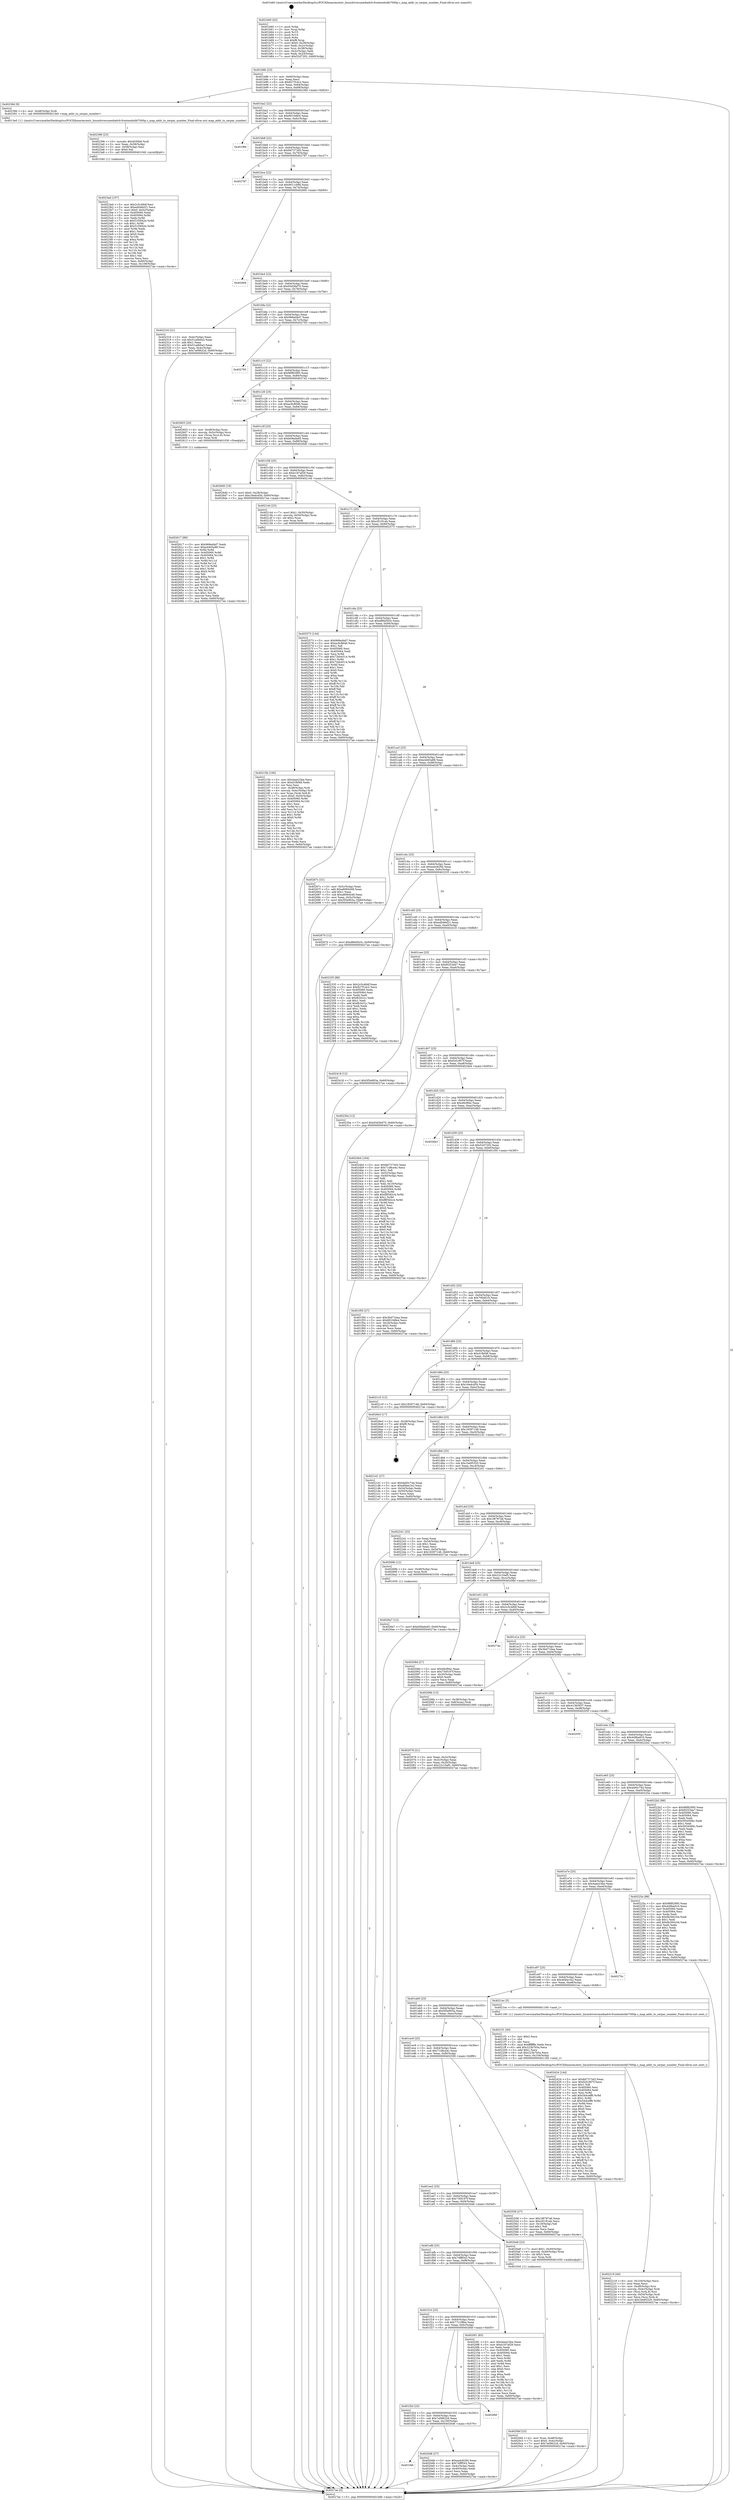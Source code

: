 digraph "0x401b60" {
  label = "0x401b60 (/mnt/c/Users/mathe/Desktop/tcc/POCII/binaries/extr_linuxdriversmediadvb-frontendsdib7000p.c_map_addr_to_serpar_number_Final-ollvm.out::main(0))"
  labelloc = "t"
  node[shape=record]

  Entry [label="",width=0.3,height=0.3,shape=circle,fillcolor=black,style=filled]
  "0x401b8b" [label="{
     0x401b8b [23]\l
     | [instrs]\l
     &nbsp;&nbsp;0x401b8b \<+3\>: mov -0x60(%rbp),%eax\l
     &nbsp;&nbsp;0x401b8e \<+2\>: mov %eax,%ecx\l
     &nbsp;&nbsp;0x401b90 \<+6\>: sub $0x827f1dc2,%ecx\l
     &nbsp;&nbsp;0x401b96 \<+3\>: mov %eax,-0x64(%rbp)\l
     &nbsp;&nbsp;0x401b99 \<+3\>: mov %ecx,-0x68(%rbp)\l
     &nbsp;&nbsp;0x401b9c \<+6\>: je 000000000040238d \<main+0x82d\>\l
  }"]
  "0x40238d" [label="{
     0x40238d [9]\l
     | [instrs]\l
     &nbsp;&nbsp;0x40238d \<+4\>: mov -0x48(%rbp),%rdi\l
     &nbsp;&nbsp;0x402391 \<+5\>: call 00000000004013e0 \<map_addr_to_serpar_number\>\l
     | [calls]\l
     &nbsp;&nbsp;0x4013e0 \{1\} (/mnt/c/Users/mathe/Desktop/tcc/POCII/binaries/extr_linuxdriversmediadvb-frontendsdib7000p.c_map_addr_to_serpar_number_Final-ollvm.out::map_addr_to_serpar_number)\l
  }"]
  "0x401ba2" [label="{
     0x401ba2 [22]\l
     | [instrs]\l
     &nbsp;&nbsp;0x401ba2 \<+5\>: jmp 0000000000401ba7 \<main+0x47\>\l
     &nbsp;&nbsp;0x401ba7 \<+3\>: mov -0x64(%rbp),%eax\l
     &nbsp;&nbsp;0x401baa \<+5\>: sub $0x8910dfe4,%eax\l
     &nbsp;&nbsp;0x401baf \<+3\>: mov %eax,-0x6c(%rbp)\l
     &nbsp;&nbsp;0x401bb2 \<+6\>: je 0000000000401f6b \<main+0x40b\>\l
  }"]
  Exit [label="",width=0.3,height=0.3,shape=circle,fillcolor=black,style=filled,peripheries=2]
  "0x401f6b" [label="{
     0x401f6b\l
  }", style=dashed]
  "0x401bb8" [label="{
     0x401bb8 [22]\l
     | [instrs]\l
     &nbsp;&nbsp;0x401bb8 \<+5\>: jmp 0000000000401bbd \<main+0x5d\>\l
     &nbsp;&nbsp;0x401bbd \<+3\>: mov -0x64(%rbp),%eax\l
     &nbsp;&nbsp;0x401bc0 \<+5\>: sub $0x8d7373d3,%eax\l
     &nbsp;&nbsp;0x401bc5 \<+3\>: mov %eax,-0x70(%rbp)\l
     &nbsp;&nbsp;0x401bc8 \<+6\>: je 0000000000402787 \<main+0xc27\>\l
  }"]
  "0x4026a7" [label="{
     0x4026a7 [12]\l
     | [instrs]\l
     &nbsp;&nbsp;0x4026a7 \<+7\>: movl $0xb09aded5,-0x60(%rbp)\l
     &nbsp;&nbsp;0x4026ae \<+5\>: jmp 00000000004027ae \<main+0xc4e\>\l
  }"]
  "0x402787" [label="{
     0x402787\l
  }", style=dashed]
  "0x401bce" [label="{
     0x401bce [22]\l
     | [instrs]\l
     &nbsp;&nbsp;0x401bce \<+5\>: jmp 0000000000401bd3 \<main+0x73\>\l
     &nbsp;&nbsp;0x401bd3 \<+3\>: mov -0x64(%rbp),%eax\l
     &nbsp;&nbsp;0x401bd6 \<+5\>: sub $0x901149fd,%eax\l
     &nbsp;&nbsp;0x401bdb \<+3\>: mov %eax,-0x74(%rbp)\l
     &nbsp;&nbsp;0x401bde \<+6\>: je 00000000004026f4 \<main+0xb94\>\l
  }"]
  "0x402617" [label="{
     0x402617 [89]\l
     | [instrs]\l
     &nbsp;&nbsp;0x402617 \<+5\>: mov $0x968ed4d7,%edx\l
     &nbsp;&nbsp;0x40261c \<+5\>: mov $0xe4465a88,%esi\l
     &nbsp;&nbsp;0x402621 \<+3\>: xor %r8d,%r8d\l
     &nbsp;&nbsp;0x402624 \<+8\>: mov 0x405060,%r9d\l
     &nbsp;&nbsp;0x40262c \<+8\>: mov 0x405064,%r10d\l
     &nbsp;&nbsp;0x402634 \<+4\>: sub $0x1,%r8d\l
     &nbsp;&nbsp;0x402638 \<+3\>: mov %r9d,%r11d\l
     &nbsp;&nbsp;0x40263b \<+3\>: add %r8d,%r11d\l
     &nbsp;&nbsp;0x40263e \<+4\>: imul %r11d,%r9d\l
     &nbsp;&nbsp;0x402642 \<+4\>: and $0x1,%r9d\l
     &nbsp;&nbsp;0x402646 \<+4\>: cmp $0x0,%r9d\l
     &nbsp;&nbsp;0x40264a \<+3\>: sete %bl\l
     &nbsp;&nbsp;0x40264d \<+4\>: cmp $0xa,%r10d\l
     &nbsp;&nbsp;0x402651 \<+4\>: setl %r14b\l
     &nbsp;&nbsp;0x402655 \<+3\>: mov %bl,%r15b\l
     &nbsp;&nbsp;0x402658 \<+3\>: and %r14b,%r15b\l
     &nbsp;&nbsp;0x40265b \<+3\>: xor %r14b,%bl\l
     &nbsp;&nbsp;0x40265e \<+3\>: or %bl,%r15b\l
     &nbsp;&nbsp;0x402661 \<+4\>: test $0x1,%r15b\l
     &nbsp;&nbsp;0x402665 \<+3\>: cmovne %esi,%edx\l
     &nbsp;&nbsp;0x402668 \<+3\>: mov %edx,-0x60(%rbp)\l
     &nbsp;&nbsp;0x40266b \<+5\>: jmp 00000000004027ae \<main+0xc4e\>\l
  }"]
  "0x4026f4" [label="{
     0x4026f4\l
  }", style=dashed]
  "0x401be4" [label="{
     0x401be4 [22]\l
     | [instrs]\l
     &nbsp;&nbsp;0x401be4 \<+5\>: jmp 0000000000401be9 \<main+0x89\>\l
     &nbsp;&nbsp;0x401be9 \<+3\>: mov -0x64(%rbp),%eax\l
     &nbsp;&nbsp;0x401bec \<+5\>: sub $0x93d36d70,%eax\l
     &nbsp;&nbsp;0x401bf1 \<+3\>: mov %eax,-0x78(%rbp)\l
     &nbsp;&nbsp;0x401bf4 \<+6\>: je 0000000000402316 \<main+0x7b6\>\l
  }"]
  "0x4023ad" [label="{
     0x4023ad [107]\l
     | [instrs]\l
     &nbsp;&nbsp;0x4023ad \<+5\>: mov $0x2c5c484f,%esi\l
     &nbsp;&nbsp;0x4023b2 \<+5\>: mov $0xed046d21,%ecx\l
     &nbsp;&nbsp;0x4023b7 \<+7\>: movl $0x0,-0x5c(%rbp)\l
     &nbsp;&nbsp;0x4023be \<+7\>: mov 0x405060,%edx\l
     &nbsp;&nbsp;0x4023c5 \<+8\>: mov 0x405064,%r8d\l
     &nbsp;&nbsp;0x4023cd \<+3\>: mov %edx,%r9d\l
     &nbsp;&nbsp;0x4023d0 \<+7\>: sub $0x51f3842e,%r9d\l
     &nbsp;&nbsp;0x4023d7 \<+4\>: sub $0x1,%r9d\l
     &nbsp;&nbsp;0x4023db \<+7\>: add $0x51f3842e,%r9d\l
     &nbsp;&nbsp;0x4023e2 \<+4\>: imul %r9d,%edx\l
     &nbsp;&nbsp;0x4023e6 \<+3\>: and $0x1,%edx\l
     &nbsp;&nbsp;0x4023e9 \<+3\>: cmp $0x0,%edx\l
     &nbsp;&nbsp;0x4023ec \<+4\>: sete %r10b\l
     &nbsp;&nbsp;0x4023f0 \<+4\>: cmp $0xa,%r8d\l
     &nbsp;&nbsp;0x4023f4 \<+4\>: setl %r11b\l
     &nbsp;&nbsp;0x4023f8 \<+3\>: mov %r10b,%bl\l
     &nbsp;&nbsp;0x4023fb \<+3\>: and %r11b,%bl\l
     &nbsp;&nbsp;0x4023fe \<+3\>: xor %r11b,%r10b\l
     &nbsp;&nbsp;0x402401 \<+3\>: or %r10b,%bl\l
     &nbsp;&nbsp;0x402404 \<+3\>: test $0x1,%bl\l
     &nbsp;&nbsp;0x402407 \<+3\>: cmovne %ecx,%esi\l
     &nbsp;&nbsp;0x40240a \<+3\>: mov %esi,-0x60(%rbp)\l
     &nbsp;&nbsp;0x40240d \<+6\>: mov %eax,-0x108(%rbp)\l
     &nbsp;&nbsp;0x402413 \<+5\>: jmp 00000000004027ae \<main+0xc4e\>\l
  }"]
  "0x402316" [label="{
     0x402316 [31]\l
     | [instrs]\l
     &nbsp;&nbsp;0x402316 \<+3\>: mov -0x4c(%rbp),%eax\l
     &nbsp;&nbsp;0x402319 \<+5\>: sub $0x51adb0a3,%eax\l
     &nbsp;&nbsp;0x40231e \<+3\>: add $0x1,%eax\l
     &nbsp;&nbsp;0x402321 \<+5\>: add $0x51adb0a3,%eax\l
     &nbsp;&nbsp;0x402326 \<+3\>: mov %eax,-0x4c(%rbp)\l
     &nbsp;&nbsp;0x402329 \<+7\>: movl $0x7a09622d,-0x60(%rbp)\l
     &nbsp;&nbsp;0x402330 \<+5\>: jmp 00000000004027ae \<main+0xc4e\>\l
  }"]
  "0x401bfa" [label="{
     0x401bfa [22]\l
     | [instrs]\l
     &nbsp;&nbsp;0x401bfa \<+5\>: jmp 0000000000401bff \<main+0x9f\>\l
     &nbsp;&nbsp;0x401bff \<+3\>: mov -0x64(%rbp),%eax\l
     &nbsp;&nbsp;0x401c02 \<+5\>: sub $0x968ed4d7,%eax\l
     &nbsp;&nbsp;0x401c07 \<+3\>: mov %eax,-0x7c(%rbp)\l
     &nbsp;&nbsp;0x401c0a \<+6\>: je 0000000000402793 \<main+0xc33\>\l
  }"]
  "0x402396" [label="{
     0x402396 [23]\l
     | [instrs]\l
     &nbsp;&nbsp;0x402396 \<+10\>: movabs $0x4030b6,%rdi\l
     &nbsp;&nbsp;0x4023a0 \<+3\>: mov %eax,-0x58(%rbp)\l
     &nbsp;&nbsp;0x4023a3 \<+3\>: mov -0x58(%rbp),%esi\l
     &nbsp;&nbsp;0x4023a6 \<+2\>: mov $0x0,%al\l
     &nbsp;&nbsp;0x4023a8 \<+5\>: call 0000000000401040 \<printf@plt\>\l
     | [calls]\l
     &nbsp;&nbsp;0x401040 \{1\} (unknown)\l
  }"]
  "0x402793" [label="{
     0x402793\l
  }", style=dashed]
  "0x401c10" [label="{
     0x401c10 [22]\l
     | [instrs]\l
     &nbsp;&nbsp;0x401c10 \<+5\>: jmp 0000000000401c15 \<main+0xb5\>\l
     &nbsp;&nbsp;0x401c15 \<+3\>: mov -0x64(%rbp),%eax\l
     &nbsp;&nbsp;0x401c18 \<+5\>: sub $0x98f82995,%eax\l
     &nbsp;&nbsp;0x401c1d \<+3\>: mov %eax,-0x80(%rbp)\l
     &nbsp;&nbsp;0x401c20 \<+6\>: je 0000000000402742 \<main+0xbe2\>\l
  }"]
  "0x402219" [label="{
     0x402219 [40]\l
     | [instrs]\l
     &nbsp;&nbsp;0x402219 \<+6\>: mov -0x104(%rbp),%ecx\l
     &nbsp;&nbsp;0x40221f \<+3\>: imul %eax,%ecx\l
     &nbsp;&nbsp;0x402222 \<+4\>: mov -0x48(%rbp),%rsi\l
     &nbsp;&nbsp;0x402226 \<+4\>: movslq -0x4c(%rbp),%rdi\l
     &nbsp;&nbsp;0x40222a \<+4\>: mov (%rsi,%rdi,8),%rsi\l
     &nbsp;&nbsp;0x40222e \<+4\>: movslq -0x54(%rbp),%rdi\l
     &nbsp;&nbsp;0x402232 \<+3\>: mov %ecx,(%rsi,%rdi,4)\l
     &nbsp;&nbsp;0x402235 \<+7\>: movl $0x1be95320,-0x60(%rbp)\l
     &nbsp;&nbsp;0x40223c \<+5\>: jmp 00000000004027ae \<main+0xc4e\>\l
  }"]
  "0x402742" [label="{
     0x402742\l
  }", style=dashed]
  "0x401c26" [label="{
     0x401c26 [25]\l
     | [instrs]\l
     &nbsp;&nbsp;0x401c26 \<+5\>: jmp 0000000000401c2b \<main+0xcb\>\l
     &nbsp;&nbsp;0x401c2b \<+3\>: mov -0x64(%rbp),%eax\l
     &nbsp;&nbsp;0x401c2e \<+5\>: sub $0xac9c8646,%eax\l
     &nbsp;&nbsp;0x401c33 \<+6\>: mov %eax,-0x84(%rbp)\l
     &nbsp;&nbsp;0x401c39 \<+6\>: je 0000000000402603 \<main+0xaa3\>\l
  }"]
  "0x4021f1" [label="{
     0x4021f1 [40]\l
     | [instrs]\l
     &nbsp;&nbsp;0x4021f1 \<+5\>: mov $0x2,%ecx\l
     &nbsp;&nbsp;0x4021f6 \<+1\>: cltd\l
     &nbsp;&nbsp;0x4021f7 \<+2\>: idiv %ecx\l
     &nbsp;&nbsp;0x4021f9 \<+6\>: imul $0xfffffffe,%edx,%ecx\l
     &nbsp;&nbsp;0x4021ff \<+6\>: add $0x223b7b5a,%ecx\l
     &nbsp;&nbsp;0x402205 \<+3\>: add $0x1,%ecx\l
     &nbsp;&nbsp;0x402208 \<+6\>: sub $0x223b7b5a,%ecx\l
     &nbsp;&nbsp;0x40220e \<+6\>: mov %ecx,-0x104(%rbp)\l
     &nbsp;&nbsp;0x402214 \<+5\>: call 0000000000401160 \<next_i\>\l
     | [calls]\l
     &nbsp;&nbsp;0x401160 \{1\} (/mnt/c/Users/mathe/Desktop/tcc/POCII/binaries/extr_linuxdriversmediadvb-frontendsdib7000p.c_map_addr_to_serpar_number_Final-ollvm.out::next_i)\l
  }"]
  "0x402603" [label="{
     0x402603 [20]\l
     | [instrs]\l
     &nbsp;&nbsp;0x402603 \<+4\>: mov -0x48(%rbp),%rax\l
     &nbsp;&nbsp;0x402607 \<+4\>: movslq -0x5c(%rbp),%rcx\l
     &nbsp;&nbsp;0x40260b \<+4\>: mov (%rax,%rcx,8),%rax\l
     &nbsp;&nbsp;0x40260f \<+3\>: mov %rax,%rdi\l
     &nbsp;&nbsp;0x402612 \<+5\>: call 0000000000401030 \<free@plt\>\l
     | [calls]\l
     &nbsp;&nbsp;0x401030 \{1\} (unknown)\l
  }"]
  "0x401c3f" [label="{
     0x401c3f [25]\l
     | [instrs]\l
     &nbsp;&nbsp;0x401c3f \<+5\>: jmp 0000000000401c44 \<main+0xe4\>\l
     &nbsp;&nbsp;0x401c44 \<+3\>: mov -0x64(%rbp),%eax\l
     &nbsp;&nbsp;0x401c47 \<+5\>: sub $0xb09aded5,%eax\l
     &nbsp;&nbsp;0x401c4c \<+6\>: mov %eax,-0x88(%rbp)\l
     &nbsp;&nbsp;0x401c52 \<+6\>: je 00000000004026d0 \<main+0xb70\>\l
  }"]
  "0x40215b" [label="{
     0x40215b [106]\l
     | [instrs]\l
     &nbsp;&nbsp;0x40215b \<+5\>: mov $0x4aee23be,%ecx\l
     &nbsp;&nbsp;0x402160 \<+5\>: mov $0xd1fbf48,%edx\l
     &nbsp;&nbsp;0x402165 \<+2\>: xor %esi,%esi\l
     &nbsp;&nbsp;0x402167 \<+4\>: mov -0x48(%rbp),%rdi\l
     &nbsp;&nbsp;0x40216b \<+4\>: movslq -0x4c(%rbp),%r8\l
     &nbsp;&nbsp;0x40216f \<+4\>: mov %rax,(%rdi,%r8,8)\l
     &nbsp;&nbsp;0x402173 \<+7\>: movl $0x0,-0x54(%rbp)\l
     &nbsp;&nbsp;0x40217a \<+8\>: mov 0x405060,%r9d\l
     &nbsp;&nbsp;0x402182 \<+8\>: mov 0x405064,%r10d\l
     &nbsp;&nbsp;0x40218a \<+3\>: sub $0x1,%esi\l
     &nbsp;&nbsp;0x40218d \<+3\>: mov %r9d,%r11d\l
     &nbsp;&nbsp;0x402190 \<+3\>: add %esi,%r11d\l
     &nbsp;&nbsp;0x402193 \<+4\>: imul %r11d,%r9d\l
     &nbsp;&nbsp;0x402197 \<+4\>: and $0x1,%r9d\l
     &nbsp;&nbsp;0x40219b \<+4\>: cmp $0x0,%r9d\l
     &nbsp;&nbsp;0x40219f \<+3\>: sete %bl\l
     &nbsp;&nbsp;0x4021a2 \<+4\>: cmp $0xa,%r10d\l
     &nbsp;&nbsp;0x4021a6 \<+4\>: setl %r14b\l
     &nbsp;&nbsp;0x4021aa \<+3\>: mov %bl,%r15b\l
     &nbsp;&nbsp;0x4021ad \<+3\>: and %r14b,%r15b\l
     &nbsp;&nbsp;0x4021b0 \<+3\>: xor %r14b,%bl\l
     &nbsp;&nbsp;0x4021b3 \<+3\>: or %bl,%r15b\l
     &nbsp;&nbsp;0x4021b6 \<+4\>: test $0x1,%r15b\l
     &nbsp;&nbsp;0x4021ba \<+3\>: cmovne %edx,%ecx\l
     &nbsp;&nbsp;0x4021bd \<+3\>: mov %ecx,-0x60(%rbp)\l
     &nbsp;&nbsp;0x4021c0 \<+5\>: jmp 00000000004027ae \<main+0xc4e\>\l
  }"]
  "0x4026d0" [label="{
     0x4026d0 [19]\l
     | [instrs]\l
     &nbsp;&nbsp;0x4026d0 \<+7\>: movl $0x0,-0x28(%rbp)\l
     &nbsp;&nbsp;0x4026d7 \<+7\>: movl $0x16edc45b,-0x60(%rbp)\l
     &nbsp;&nbsp;0x4026de \<+5\>: jmp 00000000004027ae \<main+0xc4e\>\l
  }"]
  "0x401c58" [label="{
     0x401c58 [25]\l
     | [instrs]\l
     &nbsp;&nbsp;0x401c58 \<+5\>: jmp 0000000000401c5d \<main+0xfd\>\l
     &nbsp;&nbsp;0x401c5d \<+3\>: mov -0x64(%rbp),%eax\l
     &nbsp;&nbsp;0x401c60 \<+5\>: sub $0xb187af29,%eax\l
     &nbsp;&nbsp;0x401c65 \<+6\>: mov %eax,-0x8c(%rbp)\l
     &nbsp;&nbsp;0x401c6b \<+6\>: je 0000000000402144 \<main+0x5e4\>\l
  }"]
  "0x401f46" [label="{
     0x401f46\l
  }", style=dashed]
  "0x402144" [label="{
     0x402144 [23]\l
     | [instrs]\l
     &nbsp;&nbsp;0x402144 \<+7\>: movl $0x1,-0x50(%rbp)\l
     &nbsp;&nbsp;0x40214b \<+4\>: movslq -0x50(%rbp),%rax\l
     &nbsp;&nbsp;0x40214f \<+4\>: shl $0x2,%rax\l
     &nbsp;&nbsp;0x402153 \<+3\>: mov %rax,%rdi\l
     &nbsp;&nbsp;0x402156 \<+5\>: call 0000000000401050 \<malloc@plt\>\l
     | [calls]\l
     &nbsp;&nbsp;0x401050 \{1\} (unknown)\l
  }"]
  "0x401c71" [label="{
     0x401c71 [25]\l
     | [instrs]\l
     &nbsp;&nbsp;0x401c71 \<+5\>: jmp 0000000000401c76 \<main+0x116\>\l
     &nbsp;&nbsp;0x401c76 \<+3\>: mov -0x64(%rbp),%eax\l
     &nbsp;&nbsp;0x401c79 \<+5\>: sub $0xcf2181ab,%eax\l
     &nbsp;&nbsp;0x401c7e \<+6\>: mov %eax,-0x90(%rbp)\l
     &nbsp;&nbsp;0x401c84 \<+6\>: je 0000000000402573 \<main+0xa13\>\l
  }"]
  "0x4020d6" [label="{
     0x4020d6 [27]\l
     | [instrs]\l
     &nbsp;&nbsp;0x4020d6 \<+5\>: mov $0xea4c6294,%eax\l
     &nbsp;&nbsp;0x4020db \<+5\>: mov $0x74fff543,%ecx\l
     &nbsp;&nbsp;0x4020e0 \<+3\>: mov -0x4c(%rbp),%edx\l
     &nbsp;&nbsp;0x4020e3 \<+3\>: cmp -0x40(%rbp),%edx\l
     &nbsp;&nbsp;0x4020e6 \<+3\>: cmovl %ecx,%eax\l
     &nbsp;&nbsp;0x4020e9 \<+3\>: mov %eax,-0x60(%rbp)\l
     &nbsp;&nbsp;0x4020ec \<+5\>: jmp 00000000004027ae \<main+0xc4e\>\l
  }"]
  "0x402573" [label="{
     0x402573 [144]\l
     | [instrs]\l
     &nbsp;&nbsp;0x402573 \<+5\>: mov $0x968ed4d7,%eax\l
     &nbsp;&nbsp;0x402578 \<+5\>: mov $0xac9c8646,%ecx\l
     &nbsp;&nbsp;0x40257d \<+2\>: mov $0x1,%dl\l
     &nbsp;&nbsp;0x40257f \<+7\>: mov 0x405060,%esi\l
     &nbsp;&nbsp;0x402586 \<+7\>: mov 0x405064,%edi\l
     &nbsp;&nbsp;0x40258d \<+3\>: mov %esi,%r8d\l
     &nbsp;&nbsp;0x402590 \<+7\>: add $0x72bb4514,%r8d\l
     &nbsp;&nbsp;0x402597 \<+4\>: sub $0x1,%r8d\l
     &nbsp;&nbsp;0x40259b \<+7\>: sub $0x72bb4514,%r8d\l
     &nbsp;&nbsp;0x4025a2 \<+4\>: imul %r8d,%esi\l
     &nbsp;&nbsp;0x4025a6 \<+3\>: and $0x1,%esi\l
     &nbsp;&nbsp;0x4025a9 \<+3\>: cmp $0x0,%esi\l
     &nbsp;&nbsp;0x4025ac \<+4\>: sete %r9b\l
     &nbsp;&nbsp;0x4025b0 \<+3\>: cmp $0xa,%edi\l
     &nbsp;&nbsp;0x4025b3 \<+4\>: setl %r10b\l
     &nbsp;&nbsp;0x4025b7 \<+3\>: mov %r9b,%r11b\l
     &nbsp;&nbsp;0x4025ba \<+4\>: xor $0xff,%r11b\l
     &nbsp;&nbsp;0x4025be \<+3\>: mov %r10b,%bl\l
     &nbsp;&nbsp;0x4025c1 \<+3\>: xor $0xff,%bl\l
     &nbsp;&nbsp;0x4025c4 \<+3\>: xor $0x1,%dl\l
     &nbsp;&nbsp;0x4025c7 \<+3\>: mov %r11b,%r14b\l
     &nbsp;&nbsp;0x4025ca \<+4\>: and $0xff,%r14b\l
     &nbsp;&nbsp;0x4025ce \<+3\>: and %dl,%r9b\l
     &nbsp;&nbsp;0x4025d1 \<+3\>: mov %bl,%r15b\l
     &nbsp;&nbsp;0x4025d4 \<+4\>: and $0xff,%r15b\l
     &nbsp;&nbsp;0x4025d8 \<+3\>: and %dl,%r10b\l
     &nbsp;&nbsp;0x4025db \<+3\>: or %r9b,%r14b\l
     &nbsp;&nbsp;0x4025de \<+3\>: or %r10b,%r15b\l
     &nbsp;&nbsp;0x4025e1 \<+3\>: xor %r15b,%r14b\l
     &nbsp;&nbsp;0x4025e4 \<+3\>: or %bl,%r11b\l
     &nbsp;&nbsp;0x4025e7 \<+4\>: xor $0xff,%r11b\l
     &nbsp;&nbsp;0x4025eb \<+3\>: or $0x1,%dl\l
     &nbsp;&nbsp;0x4025ee \<+3\>: and %dl,%r11b\l
     &nbsp;&nbsp;0x4025f1 \<+3\>: or %r11b,%r14b\l
     &nbsp;&nbsp;0x4025f4 \<+4\>: test $0x1,%r14b\l
     &nbsp;&nbsp;0x4025f8 \<+3\>: cmovne %ecx,%eax\l
     &nbsp;&nbsp;0x4025fb \<+3\>: mov %eax,-0x60(%rbp)\l
     &nbsp;&nbsp;0x4025fe \<+5\>: jmp 00000000004027ae \<main+0xc4e\>\l
  }"]
  "0x401c8a" [label="{
     0x401c8a [25]\l
     | [instrs]\l
     &nbsp;&nbsp;0x401c8a \<+5\>: jmp 0000000000401c8f \<main+0x12f\>\l
     &nbsp;&nbsp;0x401c8f \<+3\>: mov -0x64(%rbp),%eax\l
     &nbsp;&nbsp;0x401c92 \<+5\>: sub $0xd86d5b3c,%eax\l
     &nbsp;&nbsp;0x401c97 \<+6\>: mov %eax,-0x94(%rbp)\l
     &nbsp;&nbsp;0x401c9d \<+6\>: je 000000000040267c \<main+0xb1c\>\l
  }"]
  "0x401f2d" [label="{
     0x401f2d [25]\l
     | [instrs]\l
     &nbsp;&nbsp;0x401f2d \<+5\>: jmp 0000000000401f32 \<main+0x3d2\>\l
     &nbsp;&nbsp;0x401f32 \<+3\>: mov -0x64(%rbp),%eax\l
     &nbsp;&nbsp;0x401f35 \<+5\>: sub $0x7a09622d,%eax\l
     &nbsp;&nbsp;0x401f3a \<+6\>: mov %eax,-0x100(%rbp)\l
     &nbsp;&nbsp;0x401f40 \<+6\>: je 00000000004020d6 \<main+0x576\>\l
  }"]
  "0x40267c" [label="{
     0x40267c [31]\l
     | [instrs]\l
     &nbsp;&nbsp;0x40267c \<+3\>: mov -0x5c(%rbp),%eax\l
     &nbsp;&nbsp;0x40267f \<+5\>: add $0xa8084448,%eax\l
     &nbsp;&nbsp;0x402684 \<+3\>: add $0x1,%eax\l
     &nbsp;&nbsp;0x402687 \<+5\>: sub $0xa8084448,%eax\l
     &nbsp;&nbsp;0x40268c \<+3\>: mov %eax,-0x5c(%rbp)\l
     &nbsp;&nbsp;0x40268f \<+7\>: movl $0x5f3e903a,-0x60(%rbp)\l
     &nbsp;&nbsp;0x402696 \<+5\>: jmp 00000000004027ae \<main+0xc4e\>\l
  }"]
  "0x401ca3" [label="{
     0x401ca3 [25]\l
     | [instrs]\l
     &nbsp;&nbsp;0x401ca3 \<+5\>: jmp 0000000000401ca8 \<main+0x148\>\l
     &nbsp;&nbsp;0x401ca8 \<+3\>: mov -0x64(%rbp),%eax\l
     &nbsp;&nbsp;0x401cab \<+5\>: sub $0xe4465a88,%eax\l
     &nbsp;&nbsp;0x401cb0 \<+6\>: mov %eax,-0x98(%rbp)\l
     &nbsp;&nbsp;0x401cb6 \<+6\>: je 0000000000402670 \<main+0xb10\>\l
  }"]
  "0x4026bf" [label="{
     0x4026bf\l
  }", style=dashed]
  "0x402670" [label="{
     0x402670 [12]\l
     | [instrs]\l
     &nbsp;&nbsp;0x402670 \<+7\>: movl $0xd86d5b3c,-0x60(%rbp)\l
     &nbsp;&nbsp;0x402677 \<+5\>: jmp 00000000004027ae \<main+0xc4e\>\l
  }"]
  "0x401cbc" [label="{
     0x401cbc [25]\l
     | [instrs]\l
     &nbsp;&nbsp;0x401cbc \<+5\>: jmp 0000000000401cc1 \<main+0x161\>\l
     &nbsp;&nbsp;0x401cc1 \<+3\>: mov -0x64(%rbp),%eax\l
     &nbsp;&nbsp;0x401cc4 \<+5\>: sub $0xea4c6294,%eax\l
     &nbsp;&nbsp;0x401cc9 \<+6\>: mov %eax,-0x9c(%rbp)\l
     &nbsp;&nbsp;0x401ccf \<+6\>: je 0000000000402335 \<main+0x7d5\>\l
  }"]
  "0x401f14" [label="{
     0x401f14 [25]\l
     | [instrs]\l
     &nbsp;&nbsp;0x401f14 \<+5\>: jmp 0000000000401f19 \<main+0x3b9\>\l
     &nbsp;&nbsp;0x401f19 \<+3\>: mov -0x64(%rbp),%eax\l
     &nbsp;&nbsp;0x401f1c \<+5\>: sub $0x77c1f8ba,%eax\l
     &nbsp;&nbsp;0x401f21 \<+6\>: mov %eax,-0xfc(%rbp)\l
     &nbsp;&nbsp;0x401f27 \<+6\>: je 00000000004026bf \<main+0xb5f\>\l
  }"]
  "0x402335" [label="{
     0x402335 [88]\l
     | [instrs]\l
     &nbsp;&nbsp;0x402335 \<+5\>: mov $0x2c5c484f,%eax\l
     &nbsp;&nbsp;0x40233a \<+5\>: mov $0x827f1dc2,%ecx\l
     &nbsp;&nbsp;0x40233f \<+7\>: mov 0x405060,%edx\l
     &nbsp;&nbsp;0x402346 \<+7\>: mov 0x405064,%esi\l
     &nbsp;&nbsp;0x40234d \<+2\>: mov %edx,%edi\l
     &nbsp;&nbsp;0x40234f \<+6\>: sub $0xfb3431c,%edi\l
     &nbsp;&nbsp;0x402355 \<+3\>: sub $0x1,%edi\l
     &nbsp;&nbsp;0x402358 \<+6\>: add $0xfb3431c,%edi\l
     &nbsp;&nbsp;0x40235e \<+3\>: imul %edi,%edx\l
     &nbsp;&nbsp;0x402361 \<+3\>: and $0x1,%edx\l
     &nbsp;&nbsp;0x402364 \<+3\>: cmp $0x0,%edx\l
     &nbsp;&nbsp;0x402367 \<+4\>: sete %r8b\l
     &nbsp;&nbsp;0x40236b \<+3\>: cmp $0xa,%esi\l
     &nbsp;&nbsp;0x40236e \<+4\>: setl %r9b\l
     &nbsp;&nbsp;0x402372 \<+3\>: mov %r8b,%r10b\l
     &nbsp;&nbsp;0x402375 \<+3\>: and %r9b,%r10b\l
     &nbsp;&nbsp;0x402378 \<+3\>: xor %r9b,%r8b\l
     &nbsp;&nbsp;0x40237b \<+3\>: or %r8b,%r10b\l
     &nbsp;&nbsp;0x40237e \<+4\>: test $0x1,%r10b\l
     &nbsp;&nbsp;0x402382 \<+3\>: cmovne %ecx,%eax\l
     &nbsp;&nbsp;0x402385 \<+3\>: mov %eax,-0x60(%rbp)\l
     &nbsp;&nbsp;0x402388 \<+5\>: jmp 00000000004027ae \<main+0xc4e\>\l
  }"]
  "0x401cd5" [label="{
     0x401cd5 [25]\l
     | [instrs]\l
     &nbsp;&nbsp;0x401cd5 \<+5\>: jmp 0000000000401cda \<main+0x17a\>\l
     &nbsp;&nbsp;0x401cda \<+3\>: mov -0x64(%rbp),%eax\l
     &nbsp;&nbsp;0x401cdd \<+5\>: sub $0xed046d21,%eax\l
     &nbsp;&nbsp;0x401ce2 \<+6\>: mov %eax,-0xa0(%rbp)\l
     &nbsp;&nbsp;0x401ce8 \<+6\>: je 0000000000402418 \<main+0x8b8\>\l
  }"]
  "0x4020f1" [label="{
     0x4020f1 [83]\l
     | [instrs]\l
     &nbsp;&nbsp;0x4020f1 \<+5\>: mov $0x4aee23be,%eax\l
     &nbsp;&nbsp;0x4020f6 \<+5\>: mov $0xb187af29,%ecx\l
     &nbsp;&nbsp;0x4020fb \<+2\>: xor %edx,%edx\l
     &nbsp;&nbsp;0x4020fd \<+7\>: mov 0x405060,%esi\l
     &nbsp;&nbsp;0x402104 \<+7\>: mov 0x405064,%edi\l
     &nbsp;&nbsp;0x40210b \<+3\>: sub $0x1,%edx\l
     &nbsp;&nbsp;0x40210e \<+3\>: mov %esi,%r8d\l
     &nbsp;&nbsp;0x402111 \<+3\>: add %edx,%r8d\l
     &nbsp;&nbsp;0x402114 \<+4\>: imul %r8d,%esi\l
     &nbsp;&nbsp;0x402118 \<+3\>: and $0x1,%esi\l
     &nbsp;&nbsp;0x40211b \<+3\>: cmp $0x0,%esi\l
     &nbsp;&nbsp;0x40211e \<+4\>: sete %r9b\l
     &nbsp;&nbsp;0x402122 \<+3\>: cmp $0xa,%edi\l
     &nbsp;&nbsp;0x402125 \<+4\>: setl %r10b\l
     &nbsp;&nbsp;0x402129 \<+3\>: mov %r9b,%r11b\l
     &nbsp;&nbsp;0x40212c \<+3\>: and %r10b,%r11b\l
     &nbsp;&nbsp;0x40212f \<+3\>: xor %r10b,%r9b\l
     &nbsp;&nbsp;0x402132 \<+3\>: or %r9b,%r11b\l
     &nbsp;&nbsp;0x402135 \<+4\>: test $0x1,%r11b\l
     &nbsp;&nbsp;0x402139 \<+3\>: cmovne %ecx,%eax\l
     &nbsp;&nbsp;0x40213c \<+3\>: mov %eax,-0x60(%rbp)\l
     &nbsp;&nbsp;0x40213f \<+5\>: jmp 00000000004027ae \<main+0xc4e\>\l
  }"]
  "0x402418" [label="{
     0x402418 [12]\l
     | [instrs]\l
     &nbsp;&nbsp;0x402418 \<+7\>: movl $0x5f3e903a,-0x60(%rbp)\l
     &nbsp;&nbsp;0x40241f \<+5\>: jmp 00000000004027ae \<main+0xc4e\>\l
  }"]
  "0x401cee" [label="{
     0x401cee [25]\l
     | [instrs]\l
     &nbsp;&nbsp;0x401cee \<+5\>: jmp 0000000000401cf3 \<main+0x193\>\l
     &nbsp;&nbsp;0x401cf3 \<+3\>: mov -0x64(%rbp),%eax\l
     &nbsp;&nbsp;0x401cf6 \<+5\>: sub $0xf0253da7,%eax\l
     &nbsp;&nbsp;0x401cfb \<+6\>: mov %eax,-0xa4(%rbp)\l
     &nbsp;&nbsp;0x401d01 \<+6\>: je 000000000040230a \<main+0x7aa\>\l
  }"]
  "0x4020bf" [label="{
     0x4020bf [23]\l
     | [instrs]\l
     &nbsp;&nbsp;0x4020bf \<+4\>: mov %rax,-0x48(%rbp)\l
     &nbsp;&nbsp;0x4020c3 \<+7\>: movl $0x0,-0x4c(%rbp)\l
     &nbsp;&nbsp;0x4020ca \<+7\>: movl $0x7a09622d,-0x60(%rbp)\l
     &nbsp;&nbsp;0x4020d1 \<+5\>: jmp 00000000004027ae \<main+0xc4e\>\l
  }"]
  "0x40230a" [label="{
     0x40230a [12]\l
     | [instrs]\l
     &nbsp;&nbsp;0x40230a \<+7\>: movl $0x93d36d70,-0x60(%rbp)\l
     &nbsp;&nbsp;0x402311 \<+5\>: jmp 00000000004027ae \<main+0xc4e\>\l
  }"]
  "0x401d07" [label="{
     0x401d07 [25]\l
     | [instrs]\l
     &nbsp;&nbsp;0x401d07 \<+5\>: jmp 0000000000401d0c \<main+0x1ac\>\l
     &nbsp;&nbsp;0x401d0c \<+3\>: mov -0x64(%rbp),%eax\l
     &nbsp;&nbsp;0x401d0f \<+5\>: sub $0xf2d1807f,%eax\l
     &nbsp;&nbsp;0x401d14 \<+6\>: mov %eax,-0xa8(%rbp)\l
     &nbsp;&nbsp;0x401d1a \<+6\>: je 00000000004024b4 \<main+0x954\>\l
  }"]
  "0x401efb" [label="{
     0x401efb [25]\l
     | [instrs]\l
     &nbsp;&nbsp;0x401efb \<+5\>: jmp 0000000000401f00 \<main+0x3a0\>\l
     &nbsp;&nbsp;0x401f00 \<+3\>: mov -0x64(%rbp),%eax\l
     &nbsp;&nbsp;0x401f03 \<+5\>: sub $0x74fff543,%eax\l
     &nbsp;&nbsp;0x401f08 \<+6\>: mov %eax,-0xf8(%rbp)\l
     &nbsp;&nbsp;0x401f0e \<+6\>: je 00000000004020f1 \<main+0x591\>\l
  }"]
  "0x4024b4" [label="{
     0x4024b4 [164]\l
     | [instrs]\l
     &nbsp;&nbsp;0x4024b4 \<+5\>: mov $0x8d7373d3,%eax\l
     &nbsp;&nbsp;0x4024b9 \<+5\>: mov $0x71d8ce4c,%ecx\l
     &nbsp;&nbsp;0x4024be \<+2\>: mov $0x1,%dl\l
     &nbsp;&nbsp;0x4024c0 \<+3\>: mov -0x5c(%rbp),%esi\l
     &nbsp;&nbsp;0x4024c3 \<+3\>: cmp -0x40(%rbp),%esi\l
     &nbsp;&nbsp;0x4024c6 \<+4\>: setl %dil\l
     &nbsp;&nbsp;0x4024ca \<+4\>: and $0x1,%dil\l
     &nbsp;&nbsp;0x4024ce \<+4\>: mov %dil,-0x19(%rbp)\l
     &nbsp;&nbsp;0x4024d2 \<+7\>: mov 0x405060,%esi\l
     &nbsp;&nbsp;0x4024d9 \<+8\>: mov 0x405064,%r8d\l
     &nbsp;&nbsp;0x4024e1 \<+3\>: mov %esi,%r9d\l
     &nbsp;&nbsp;0x4024e4 \<+7\>: add $0xf8f3d2c4,%r9d\l
     &nbsp;&nbsp;0x4024eb \<+4\>: sub $0x1,%r9d\l
     &nbsp;&nbsp;0x4024ef \<+7\>: sub $0xf8f3d2c4,%r9d\l
     &nbsp;&nbsp;0x4024f6 \<+4\>: imul %r9d,%esi\l
     &nbsp;&nbsp;0x4024fa \<+3\>: and $0x1,%esi\l
     &nbsp;&nbsp;0x4024fd \<+3\>: cmp $0x0,%esi\l
     &nbsp;&nbsp;0x402500 \<+4\>: sete %dil\l
     &nbsp;&nbsp;0x402504 \<+4\>: cmp $0xa,%r8d\l
     &nbsp;&nbsp;0x402508 \<+4\>: setl %r10b\l
     &nbsp;&nbsp;0x40250c \<+3\>: mov %dil,%r11b\l
     &nbsp;&nbsp;0x40250f \<+4\>: xor $0xff,%r11b\l
     &nbsp;&nbsp;0x402513 \<+3\>: mov %r10b,%bl\l
     &nbsp;&nbsp;0x402516 \<+3\>: xor $0xff,%bl\l
     &nbsp;&nbsp;0x402519 \<+3\>: xor $0x0,%dl\l
     &nbsp;&nbsp;0x40251c \<+3\>: mov %r11b,%r14b\l
     &nbsp;&nbsp;0x40251f \<+4\>: and $0x0,%r14b\l
     &nbsp;&nbsp;0x402523 \<+3\>: and %dl,%dil\l
     &nbsp;&nbsp;0x402526 \<+3\>: mov %bl,%r15b\l
     &nbsp;&nbsp;0x402529 \<+4\>: and $0x0,%r15b\l
     &nbsp;&nbsp;0x40252d \<+3\>: and %dl,%r10b\l
     &nbsp;&nbsp;0x402530 \<+3\>: or %dil,%r14b\l
     &nbsp;&nbsp;0x402533 \<+3\>: or %r10b,%r15b\l
     &nbsp;&nbsp;0x402536 \<+3\>: xor %r15b,%r14b\l
     &nbsp;&nbsp;0x402539 \<+3\>: or %bl,%r11b\l
     &nbsp;&nbsp;0x40253c \<+4\>: xor $0xff,%r11b\l
     &nbsp;&nbsp;0x402540 \<+3\>: or $0x0,%dl\l
     &nbsp;&nbsp;0x402543 \<+3\>: and %dl,%r11b\l
     &nbsp;&nbsp;0x402546 \<+3\>: or %r11b,%r14b\l
     &nbsp;&nbsp;0x402549 \<+4\>: test $0x1,%r14b\l
     &nbsp;&nbsp;0x40254d \<+3\>: cmovne %ecx,%eax\l
     &nbsp;&nbsp;0x402550 \<+3\>: mov %eax,-0x60(%rbp)\l
     &nbsp;&nbsp;0x402553 \<+5\>: jmp 00000000004027ae \<main+0xc4e\>\l
  }"]
  "0x401d20" [label="{
     0x401d20 [25]\l
     | [instrs]\l
     &nbsp;&nbsp;0x401d20 \<+5\>: jmp 0000000000401d25 \<main+0x1c5\>\l
     &nbsp;&nbsp;0x401d25 \<+3\>: mov -0x64(%rbp),%eax\l
     &nbsp;&nbsp;0x401d28 \<+5\>: sub $0x46cf94c,%eax\l
     &nbsp;&nbsp;0x401d2d \<+6\>: mov %eax,-0xac(%rbp)\l
     &nbsp;&nbsp;0x401d33 \<+6\>: je 00000000004026b3 \<main+0xb53\>\l
  }"]
  "0x4020a8" [label="{
     0x4020a8 [23]\l
     | [instrs]\l
     &nbsp;&nbsp;0x4020a8 \<+7\>: movl $0x1,-0x40(%rbp)\l
     &nbsp;&nbsp;0x4020af \<+4\>: movslq -0x40(%rbp),%rax\l
     &nbsp;&nbsp;0x4020b3 \<+4\>: shl $0x3,%rax\l
     &nbsp;&nbsp;0x4020b7 \<+3\>: mov %rax,%rdi\l
     &nbsp;&nbsp;0x4020ba \<+5\>: call 0000000000401050 \<malloc@plt\>\l
     | [calls]\l
     &nbsp;&nbsp;0x401050 \{1\} (unknown)\l
  }"]
  "0x4026b3" [label="{
     0x4026b3\l
  }", style=dashed]
  "0x401d39" [label="{
     0x401d39 [25]\l
     | [instrs]\l
     &nbsp;&nbsp;0x401d39 \<+5\>: jmp 0000000000401d3e \<main+0x1de\>\l
     &nbsp;&nbsp;0x401d3e \<+3\>: mov -0x64(%rbp),%eax\l
     &nbsp;&nbsp;0x401d41 \<+5\>: sub $0x52d7202,%eax\l
     &nbsp;&nbsp;0x401d46 \<+6\>: mov %eax,-0xb0(%rbp)\l
     &nbsp;&nbsp;0x401d4c \<+6\>: je 0000000000401f50 \<main+0x3f0\>\l
  }"]
  "0x401ee2" [label="{
     0x401ee2 [25]\l
     | [instrs]\l
     &nbsp;&nbsp;0x401ee2 \<+5\>: jmp 0000000000401ee7 \<main+0x387\>\l
     &nbsp;&nbsp;0x401ee7 \<+3\>: mov -0x64(%rbp),%eax\l
     &nbsp;&nbsp;0x401eea \<+5\>: sub $0x730f197f,%eax\l
     &nbsp;&nbsp;0x401eef \<+6\>: mov %eax,-0xf4(%rbp)\l
     &nbsp;&nbsp;0x401ef5 \<+6\>: je 00000000004020a8 \<main+0x548\>\l
  }"]
  "0x401f50" [label="{
     0x401f50 [27]\l
     | [instrs]\l
     &nbsp;&nbsp;0x401f50 \<+5\>: mov $0x3bd71bea,%eax\l
     &nbsp;&nbsp;0x401f55 \<+5\>: mov $0x8910dfe4,%ecx\l
     &nbsp;&nbsp;0x401f5a \<+3\>: mov -0x24(%rbp),%edx\l
     &nbsp;&nbsp;0x401f5d \<+3\>: cmp $0x2,%edx\l
     &nbsp;&nbsp;0x401f60 \<+3\>: cmovne %ecx,%eax\l
     &nbsp;&nbsp;0x401f63 \<+3\>: mov %eax,-0x60(%rbp)\l
     &nbsp;&nbsp;0x401f66 \<+5\>: jmp 00000000004027ae \<main+0xc4e\>\l
  }"]
  "0x401d52" [label="{
     0x401d52 [25]\l
     | [instrs]\l
     &nbsp;&nbsp;0x401d52 \<+5\>: jmp 0000000000401d57 \<main+0x1f7\>\l
     &nbsp;&nbsp;0x401d57 \<+3\>: mov -0x64(%rbp),%eax\l
     &nbsp;&nbsp;0x401d5a \<+5\>: sub $0x700d019,%eax\l
     &nbsp;&nbsp;0x401d5f \<+6\>: mov %eax,-0xb4(%rbp)\l
     &nbsp;&nbsp;0x401d65 \<+6\>: je 0000000000401fc3 \<main+0x463\>\l
  }"]
  "0x4027ae" [label="{
     0x4027ae [5]\l
     | [instrs]\l
     &nbsp;&nbsp;0x4027ae \<+5\>: jmp 0000000000401b8b \<main+0x2b\>\l
  }"]
  "0x401b60" [label="{
     0x401b60 [43]\l
     | [instrs]\l
     &nbsp;&nbsp;0x401b60 \<+1\>: push %rbp\l
     &nbsp;&nbsp;0x401b61 \<+3\>: mov %rsp,%rbp\l
     &nbsp;&nbsp;0x401b64 \<+2\>: push %r15\l
     &nbsp;&nbsp;0x401b66 \<+2\>: push %r14\l
     &nbsp;&nbsp;0x401b68 \<+1\>: push %rbx\l
     &nbsp;&nbsp;0x401b69 \<+7\>: sub $0xf8,%rsp\l
     &nbsp;&nbsp;0x401b70 \<+7\>: movl $0x0,-0x28(%rbp)\l
     &nbsp;&nbsp;0x401b77 \<+3\>: mov %edi,-0x2c(%rbp)\l
     &nbsp;&nbsp;0x401b7a \<+4\>: mov %rsi,-0x38(%rbp)\l
     &nbsp;&nbsp;0x401b7e \<+3\>: mov -0x2c(%rbp),%edi\l
     &nbsp;&nbsp;0x401b81 \<+3\>: mov %edi,-0x24(%rbp)\l
     &nbsp;&nbsp;0x401b84 \<+7\>: movl $0x52d7202,-0x60(%rbp)\l
  }"]
  "0x402558" [label="{
     0x402558 [27]\l
     | [instrs]\l
     &nbsp;&nbsp;0x402558 \<+5\>: mov $0x1f6787a6,%eax\l
     &nbsp;&nbsp;0x40255d \<+5\>: mov $0xcf2181ab,%ecx\l
     &nbsp;&nbsp;0x402562 \<+3\>: mov -0x19(%rbp),%dl\l
     &nbsp;&nbsp;0x402565 \<+3\>: test $0x1,%dl\l
     &nbsp;&nbsp;0x402568 \<+3\>: cmovne %ecx,%eax\l
     &nbsp;&nbsp;0x40256b \<+3\>: mov %eax,-0x60(%rbp)\l
     &nbsp;&nbsp;0x40256e \<+5\>: jmp 00000000004027ae \<main+0xc4e\>\l
  }"]
  "0x401fc3" [label="{
     0x401fc3\l
  }", style=dashed]
  "0x401d6b" [label="{
     0x401d6b [25]\l
     | [instrs]\l
     &nbsp;&nbsp;0x401d6b \<+5\>: jmp 0000000000401d70 \<main+0x210\>\l
     &nbsp;&nbsp;0x401d70 \<+3\>: mov -0x64(%rbp),%eax\l
     &nbsp;&nbsp;0x401d73 \<+5\>: sub $0xd1fbf48,%eax\l
     &nbsp;&nbsp;0x401d78 \<+6\>: mov %eax,-0xb8(%rbp)\l
     &nbsp;&nbsp;0x401d7e \<+6\>: je 00000000004021c5 \<main+0x665\>\l
  }"]
  "0x401ec9" [label="{
     0x401ec9 [25]\l
     | [instrs]\l
     &nbsp;&nbsp;0x401ec9 \<+5\>: jmp 0000000000401ece \<main+0x36e\>\l
     &nbsp;&nbsp;0x401ece \<+3\>: mov -0x64(%rbp),%eax\l
     &nbsp;&nbsp;0x401ed1 \<+5\>: sub $0x71d8ce4c,%eax\l
     &nbsp;&nbsp;0x401ed6 \<+6\>: mov %eax,-0xf0(%rbp)\l
     &nbsp;&nbsp;0x401edc \<+6\>: je 0000000000402558 \<main+0x9f8\>\l
  }"]
  "0x4021c5" [label="{
     0x4021c5 [12]\l
     | [instrs]\l
     &nbsp;&nbsp;0x4021c5 \<+7\>: movl $0x18397148,-0x60(%rbp)\l
     &nbsp;&nbsp;0x4021cc \<+5\>: jmp 00000000004027ae \<main+0xc4e\>\l
  }"]
  "0x401d84" [label="{
     0x401d84 [25]\l
     | [instrs]\l
     &nbsp;&nbsp;0x401d84 \<+5\>: jmp 0000000000401d89 \<main+0x229\>\l
     &nbsp;&nbsp;0x401d89 \<+3\>: mov -0x64(%rbp),%eax\l
     &nbsp;&nbsp;0x401d8c \<+5\>: sub $0x16edc45b,%eax\l
     &nbsp;&nbsp;0x401d91 \<+6\>: mov %eax,-0xbc(%rbp)\l
     &nbsp;&nbsp;0x401d97 \<+6\>: je 00000000004026e3 \<main+0xb83\>\l
  }"]
  "0x402424" [label="{
     0x402424 [144]\l
     | [instrs]\l
     &nbsp;&nbsp;0x402424 \<+5\>: mov $0x8d7373d3,%eax\l
     &nbsp;&nbsp;0x402429 \<+5\>: mov $0xf2d1807f,%ecx\l
     &nbsp;&nbsp;0x40242e \<+2\>: mov $0x1,%dl\l
     &nbsp;&nbsp;0x402430 \<+7\>: mov 0x405060,%esi\l
     &nbsp;&nbsp;0x402437 \<+7\>: mov 0x405064,%edi\l
     &nbsp;&nbsp;0x40243e \<+3\>: mov %esi,%r8d\l
     &nbsp;&nbsp;0x402441 \<+7\>: add $0x544ceff6,%r8d\l
     &nbsp;&nbsp;0x402448 \<+4\>: sub $0x1,%r8d\l
     &nbsp;&nbsp;0x40244c \<+7\>: sub $0x544ceff6,%r8d\l
     &nbsp;&nbsp;0x402453 \<+4\>: imul %r8d,%esi\l
     &nbsp;&nbsp;0x402457 \<+3\>: and $0x1,%esi\l
     &nbsp;&nbsp;0x40245a \<+3\>: cmp $0x0,%esi\l
     &nbsp;&nbsp;0x40245d \<+4\>: sete %r9b\l
     &nbsp;&nbsp;0x402461 \<+3\>: cmp $0xa,%edi\l
     &nbsp;&nbsp;0x402464 \<+4\>: setl %r10b\l
     &nbsp;&nbsp;0x402468 \<+3\>: mov %r9b,%r11b\l
     &nbsp;&nbsp;0x40246b \<+4\>: xor $0xff,%r11b\l
     &nbsp;&nbsp;0x40246f \<+3\>: mov %r10b,%bl\l
     &nbsp;&nbsp;0x402472 \<+3\>: xor $0xff,%bl\l
     &nbsp;&nbsp;0x402475 \<+3\>: xor $0x1,%dl\l
     &nbsp;&nbsp;0x402478 \<+3\>: mov %r11b,%r14b\l
     &nbsp;&nbsp;0x40247b \<+4\>: and $0xff,%r14b\l
     &nbsp;&nbsp;0x40247f \<+3\>: and %dl,%r9b\l
     &nbsp;&nbsp;0x402482 \<+3\>: mov %bl,%r15b\l
     &nbsp;&nbsp;0x402485 \<+4\>: and $0xff,%r15b\l
     &nbsp;&nbsp;0x402489 \<+3\>: and %dl,%r10b\l
     &nbsp;&nbsp;0x40248c \<+3\>: or %r9b,%r14b\l
     &nbsp;&nbsp;0x40248f \<+3\>: or %r10b,%r15b\l
     &nbsp;&nbsp;0x402492 \<+3\>: xor %r15b,%r14b\l
     &nbsp;&nbsp;0x402495 \<+3\>: or %bl,%r11b\l
     &nbsp;&nbsp;0x402498 \<+4\>: xor $0xff,%r11b\l
     &nbsp;&nbsp;0x40249c \<+3\>: or $0x1,%dl\l
     &nbsp;&nbsp;0x40249f \<+3\>: and %dl,%r11b\l
     &nbsp;&nbsp;0x4024a2 \<+3\>: or %r11b,%r14b\l
     &nbsp;&nbsp;0x4024a5 \<+4\>: test $0x1,%r14b\l
     &nbsp;&nbsp;0x4024a9 \<+3\>: cmovne %ecx,%eax\l
     &nbsp;&nbsp;0x4024ac \<+3\>: mov %eax,-0x60(%rbp)\l
     &nbsp;&nbsp;0x4024af \<+5\>: jmp 00000000004027ae \<main+0xc4e\>\l
  }"]
  "0x4026e3" [label="{
     0x4026e3 [17]\l
     | [instrs]\l
     &nbsp;&nbsp;0x4026e3 \<+3\>: mov -0x28(%rbp),%eax\l
     &nbsp;&nbsp;0x4026e6 \<+7\>: add $0xf8,%rsp\l
     &nbsp;&nbsp;0x4026ed \<+1\>: pop %rbx\l
     &nbsp;&nbsp;0x4026ee \<+2\>: pop %r14\l
     &nbsp;&nbsp;0x4026f0 \<+2\>: pop %r15\l
     &nbsp;&nbsp;0x4026f2 \<+1\>: pop %rbp\l
     &nbsp;&nbsp;0x4026f3 \<+1\>: ret\l
  }"]
  "0x401d9d" [label="{
     0x401d9d [25]\l
     | [instrs]\l
     &nbsp;&nbsp;0x401d9d \<+5\>: jmp 0000000000401da2 \<main+0x242\>\l
     &nbsp;&nbsp;0x401da2 \<+3\>: mov -0x64(%rbp),%eax\l
     &nbsp;&nbsp;0x401da5 \<+5\>: sub $0x18397148,%eax\l
     &nbsp;&nbsp;0x401daa \<+6\>: mov %eax,-0xc0(%rbp)\l
     &nbsp;&nbsp;0x401db0 \<+6\>: je 00000000004021d1 \<main+0x671\>\l
  }"]
  "0x401eb0" [label="{
     0x401eb0 [25]\l
     | [instrs]\l
     &nbsp;&nbsp;0x401eb0 \<+5\>: jmp 0000000000401eb5 \<main+0x355\>\l
     &nbsp;&nbsp;0x401eb5 \<+3\>: mov -0x64(%rbp),%eax\l
     &nbsp;&nbsp;0x401eb8 \<+5\>: sub $0x5f3e903a,%eax\l
     &nbsp;&nbsp;0x401ebd \<+6\>: mov %eax,-0xec(%rbp)\l
     &nbsp;&nbsp;0x401ec3 \<+6\>: je 0000000000402424 \<main+0x8c4\>\l
  }"]
  "0x4021d1" [label="{
     0x4021d1 [27]\l
     | [instrs]\l
     &nbsp;&nbsp;0x4021d1 \<+5\>: mov $0x4a00c744,%eax\l
     &nbsp;&nbsp;0x4021d6 \<+5\>: mov $0x4f4be1b2,%ecx\l
     &nbsp;&nbsp;0x4021db \<+3\>: mov -0x54(%rbp),%edx\l
     &nbsp;&nbsp;0x4021de \<+3\>: cmp -0x50(%rbp),%edx\l
     &nbsp;&nbsp;0x4021e1 \<+3\>: cmovl %ecx,%eax\l
     &nbsp;&nbsp;0x4021e4 \<+3\>: mov %eax,-0x60(%rbp)\l
     &nbsp;&nbsp;0x4021e7 \<+5\>: jmp 00000000004027ae \<main+0xc4e\>\l
  }"]
  "0x401db6" [label="{
     0x401db6 [25]\l
     | [instrs]\l
     &nbsp;&nbsp;0x401db6 \<+5\>: jmp 0000000000401dbb \<main+0x25b\>\l
     &nbsp;&nbsp;0x401dbb \<+3\>: mov -0x64(%rbp),%eax\l
     &nbsp;&nbsp;0x401dbe \<+5\>: sub $0x1be95320,%eax\l
     &nbsp;&nbsp;0x401dc3 \<+6\>: mov %eax,-0xc4(%rbp)\l
     &nbsp;&nbsp;0x401dc9 \<+6\>: je 0000000000402241 \<main+0x6e1\>\l
  }"]
  "0x4021ec" [label="{
     0x4021ec [5]\l
     | [instrs]\l
     &nbsp;&nbsp;0x4021ec \<+5\>: call 0000000000401160 \<next_i\>\l
     | [calls]\l
     &nbsp;&nbsp;0x401160 \{1\} (/mnt/c/Users/mathe/Desktop/tcc/POCII/binaries/extr_linuxdriversmediadvb-frontendsdib7000p.c_map_addr_to_serpar_number_Final-ollvm.out::next_i)\l
  }"]
  "0x402241" [label="{
     0x402241 [25]\l
     | [instrs]\l
     &nbsp;&nbsp;0x402241 \<+2\>: xor %eax,%eax\l
     &nbsp;&nbsp;0x402243 \<+3\>: mov -0x54(%rbp),%ecx\l
     &nbsp;&nbsp;0x402246 \<+3\>: sub $0x1,%eax\l
     &nbsp;&nbsp;0x402249 \<+2\>: sub %eax,%ecx\l
     &nbsp;&nbsp;0x40224b \<+3\>: mov %ecx,-0x54(%rbp)\l
     &nbsp;&nbsp;0x40224e \<+7\>: movl $0x18397148,-0x60(%rbp)\l
     &nbsp;&nbsp;0x402255 \<+5\>: jmp 00000000004027ae \<main+0xc4e\>\l
  }"]
  "0x401dcf" [label="{
     0x401dcf [25]\l
     | [instrs]\l
     &nbsp;&nbsp;0x401dcf \<+5\>: jmp 0000000000401dd4 \<main+0x274\>\l
     &nbsp;&nbsp;0x401dd4 \<+3\>: mov -0x64(%rbp),%eax\l
     &nbsp;&nbsp;0x401dd7 \<+5\>: sub $0x1f6787a6,%eax\l
     &nbsp;&nbsp;0x401ddc \<+6\>: mov %eax,-0xc8(%rbp)\l
     &nbsp;&nbsp;0x401de2 \<+6\>: je 000000000040269b \<main+0xb3b\>\l
  }"]
  "0x401e97" [label="{
     0x401e97 [25]\l
     | [instrs]\l
     &nbsp;&nbsp;0x401e97 \<+5\>: jmp 0000000000401e9c \<main+0x33c\>\l
     &nbsp;&nbsp;0x401e9c \<+3\>: mov -0x64(%rbp),%eax\l
     &nbsp;&nbsp;0x401e9f \<+5\>: sub $0x4f4be1b2,%eax\l
     &nbsp;&nbsp;0x401ea4 \<+6\>: mov %eax,-0xe8(%rbp)\l
     &nbsp;&nbsp;0x401eaa \<+6\>: je 00000000004021ec \<main+0x68c\>\l
  }"]
  "0x40269b" [label="{
     0x40269b [12]\l
     | [instrs]\l
     &nbsp;&nbsp;0x40269b \<+4\>: mov -0x48(%rbp),%rax\l
     &nbsp;&nbsp;0x40269f \<+3\>: mov %rax,%rdi\l
     &nbsp;&nbsp;0x4026a2 \<+5\>: call 0000000000401030 \<free@plt\>\l
     | [calls]\l
     &nbsp;&nbsp;0x401030 \{1\} (unknown)\l
  }"]
  "0x401de8" [label="{
     0x401de8 [25]\l
     | [instrs]\l
     &nbsp;&nbsp;0x401de8 \<+5\>: jmp 0000000000401ded \<main+0x28d\>\l
     &nbsp;&nbsp;0x401ded \<+3\>: mov -0x64(%rbp),%eax\l
     &nbsp;&nbsp;0x401df0 \<+5\>: sub $0x22c10af5,%eax\l
     &nbsp;&nbsp;0x401df5 \<+6\>: mov %eax,-0xcc(%rbp)\l
     &nbsp;&nbsp;0x401dfb \<+6\>: je 000000000040208d \<main+0x52d\>\l
  }"]
  "0x40270c" [label="{
     0x40270c\l
  }", style=dashed]
  "0x40208d" [label="{
     0x40208d [27]\l
     | [instrs]\l
     &nbsp;&nbsp;0x40208d \<+5\>: mov $0x46cf94c,%eax\l
     &nbsp;&nbsp;0x402092 \<+5\>: mov $0x730f197f,%ecx\l
     &nbsp;&nbsp;0x402097 \<+3\>: mov -0x20(%rbp),%edx\l
     &nbsp;&nbsp;0x40209a \<+3\>: cmp $0x0,%edx\l
     &nbsp;&nbsp;0x40209d \<+3\>: cmove %ecx,%eax\l
     &nbsp;&nbsp;0x4020a0 \<+3\>: mov %eax,-0x60(%rbp)\l
     &nbsp;&nbsp;0x4020a3 \<+5\>: jmp 00000000004027ae \<main+0xc4e\>\l
  }"]
  "0x401e01" [label="{
     0x401e01 [25]\l
     | [instrs]\l
     &nbsp;&nbsp;0x401e01 \<+5\>: jmp 0000000000401e06 \<main+0x2a6\>\l
     &nbsp;&nbsp;0x401e06 \<+3\>: mov -0x64(%rbp),%eax\l
     &nbsp;&nbsp;0x401e09 \<+5\>: sub $0x2c5c484f,%eax\l
     &nbsp;&nbsp;0x401e0e \<+6\>: mov %eax,-0xd0(%rbp)\l
     &nbsp;&nbsp;0x401e14 \<+6\>: je 000000000040274e \<main+0xbee\>\l
  }"]
  "0x401e7e" [label="{
     0x401e7e [25]\l
     | [instrs]\l
     &nbsp;&nbsp;0x401e7e \<+5\>: jmp 0000000000401e83 \<main+0x323\>\l
     &nbsp;&nbsp;0x401e83 \<+3\>: mov -0x64(%rbp),%eax\l
     &nbsp;&nbsp;0x401e86 \<+5\>: sub $0x4aee23be,%eax\l
     &nbsp;&nbsp;0x401e8b \<+6\>: mov %eax,-0xe4(%rbp)\l
     &nbsp;&nbsp;0x401e91 \<+6\>: je 000000000040270c \<main+0xbac\>\l
  }"]
  "0x40274e" [label="{
     0x40274e\l
  }", style=dashed]
  "0x401e1a" [label="{
     0x401e1a [25]\l
     | [instrs]\l
     &nbsp;&nbsp;0x401e1a \<+5\>: jmp 0000000000401e1f \<main+0x2bf\>\l
     &nbsp;&nbsp;0x401e1f \<+3\>: mov -0x64(%rbp),%eax\l
     &nbsp;&nbsp;0x401e22 \<+5\>: sub $0x3bd71bea,%eax\l
     &nbsp;&nbsp;0x401e27 \<+6\>: mov %eax,-0xd4(%rbp)\l
     &nbsp;&nbsp;0x401e2d \<+6\>: je 000000000040206b \<main+0x50b\>\l
  }"]
  "0x40225a" [label="{
     0x40225a [88]\l
     | [instrs]\l
     &nbsp;&nbsp;0x40225a \<+5\>: mov $0x98f82995,%eax\l
     &nbsp;&nbsp;0x40225f \<+5\>: mov $0x449ba916,%ecx\l
     &nbsp;&nbsp;0x402264 \<+7\>: mov 0x405060,%edx\l
     &nbsp;&nbsp;0x40226b \<+7\>: mov 0x405064,%esi\l
     &nbsp;&nbsp;0x402272 \<+2\>: mov %edx,%edi\l
     &nbsp;&nbsp;0x402274 \<+6\>: sub $0x6b394164,%edi\l
     &nbsp;&nbsp;0x40227a \<+3\>: sub $0x1,%edi\l
     &nbsp;&nbsp;0x40227d \<+6\>: add $0x6b394164,%edi\l
     &nbsp;&nbsp;0x402283 \<+3\>: imul %edi,%edx\l
     &nbsp;&nbsp;0x402286 \<+3\>: and $0x1,%edx\l
     &nbsp;&nbsp;0x402289 \<+3\>: cmp $0x0,%edx\l
     &nbsp;&nbsp;0x40228c \<+4\>: sete %r8b\l
     &nbsp;&nbsp;0x402290 \<+3\>: cmp $0xa,%esi\l
     &nbsp;&nbsp;0x402293 \<+4\>: setl %r9b\l
     &nbsp;&nbsp;0x402297 \<+3\>: mov %r8b,%r10b\l
     &nbsp;&nbsp;0x40229a \<+3\>: and %r9b,%r10b\l
     &nbsp;&nbsp;0x40229d \<+3\>: xor %r9b,%r8b\l
     &nbsp;&nbsp;0x4022a0 \<+3\>: or %r8b,%r10b\l
     &nbsp;&nbsp;0x4022a3 \<+4\>: test $0x1,%r10b\l
     &nbsp;&nbsp;0x4022a7 \<+3\>: cmovne %ecx,%eax\l
     &nbsp;&nbsp;0x4022aa \<+3\>: mov %eax,-0x60(%rbp)\l
     &nbsp;&nbsp;0x4022ad \<+5\>: jmp 00000000004027ae \<main+0xc4e\>\l
  }"]
  "0x40206b" [label="{
     0x40206b [13]\l
     | [instrs]\l
     &nbsp;&nbsp;0x40206b \<+4\>: mov -0x38(%rbp),%rax\l
     &nbsp;&nbsp;0x40206f \<+4\>: mov 0x8(%rax),%rdi\l
     &nbsp;&nbsp;0x402073 \<+5\>: call 0000000000401060 \<atoi@plt\>\l
     | [calls]\l
     &nbsp;&nbsp;0x401060 \{1\} (unknown)\l
  }"]
  "0x401e33" [label="{
     0x401e33 [25]\l
     | [instrs]\l
     &nbsp;&nbsp;0x401e33 \<+5\>: jmp 0000000000401e38 \<main+0x2d8\>\l
     &nbsp;&nbsp;0x401e38 \<+3\>: mov -0x64(%rbp),%eax\l
     &nbsp;&nbsp;0x401e3b \<+5\>: sub $0x41365937,%eax\l
     &nbsp;&nbsp;0x401e40 \<+6\>: mov %eax,-0xd8(%rbp)\l
     &nbsp;&nbsp;0x401e46 \<+6\>: je 000000000040205f \<main+0x4ff\>\l
  }"]
  "0x402078" [label="{
     0x402078 [21]\l
     | [instrs]\l
     &nbsp;&nbsp;0x402078 \<+3\>: mov %eax,-0x3c(%rbp)\l
     &nbsp;&nbsp;0x40207b \<+3\>: mov -0x3c(%rbp),%eax\l
     &nbsp;&nbsp;0x40207e \<+3\>: mov %eax,-0x20(%rbp)\l
     &nbsp;&nbsp;0x402081 \<+7\>: movl $0x22c10af5,-0x60(%rbp)\l
     &nbsp;&nbsp;0x402088 \<+5\>: jmp 00000000004027ae \<main+0xc4e\>\l
  }"]
  "0x401e65" [label="{
     0x401e65 [25]\l
     | [instrs]\l
     &nbsp;&nbsp;0x401e65 \<+5\>: jmp 0000000000401e6a \<main+0x30a\>\l
     &nbsp;&nbsp;0x401e6a \<+3\>: mov -0x64(%rbp),%eax\l
     &nbsp;&nbsp;0x401e6d \<+5\>: sub $0x4a00c744,%eax\l
     &nbsp;&nbsp;0x401e72 \<+6\>: mov %eax,-0xe0(%rbp)\l
     &nbsp;&nbsp;0x401e78 \<+6\>: je 000000000040225a \<main+0x6fa\>\l
  }"]
  "0x40205f" [label="{
     0x40205f\l
  }", style=dashed]
  "0x401e4c" [label="{
     0x401e4c [25]\l
     | [instrs]\l
     &nbsp;&nbsp;0x401e4c \<+5\>: jmp 0000000000401e51 \<main+0x2f1\>\l
     &nbsp;&nbsp;0x401e51 \<+3\>: mov -0x64(%rbp),%eax\l
     &nbsp;&nbsp;0x401e54 \<+5\>: sub $0x449ba916,%eax\l
     &nbsp;&nbsp;0x401e59 \<+6\>: mov %eax,-0xdc(%rbp)\l
     &nbsp;&nbsp;0x401e5f \<+6\>: je 00000000004022b2 \<main+0x752\>\l
  }"]
  "0x4022b2" [label="{
     0x4022b2 [88]\l
     | [instrs]\l
     &nbsp;&nbsp;0x4022b2 \<+5\>: mov $0x98f82995,%eax\l
     &nbsp;&nbsp;0x4022b7 \<+5\>: mov $0xf0253da7,%ecx\l
     &nbsp;&nbsp;0x4022bc \<+7\>: mov 0x405060,%edx\l
     &nbsp;&nbsp;0x4022c3 \<+7\>: mov 0x405064,%esi\l
     &nbsp;&nbsp;0x4022ca \<+2\>: mov %edx,%edi\l
     &nbsp;&nbsp;0x4022cc \<+6\>: add $0x5054566c,%edi\l
     &nbsp;&nbsp;0x4022d2 \<+3\>: sub $0x1,%edi\l
     &nbsp;&nbsp;0x4022d5 \<+6\>: sub $0x5054566c,%edi\l
     &nbsp;&nbsp;0x4022db \<+3\>: imul %edi,%edx\l
     &nbsp;&nbsp;0x4022de \<+3\>: and $0x1,%edx\l
     &nbsp;&nbsp;0x4022e1 \<+3\>: cmp $0x0,%edx\l
     &nbsp;&nbsp;0x4022e4 \<+4\>: sete %r8b\l
     &nbsp;&nbsp;0x4022e8 \<+3\>: cmp $0xa,%esi\l
     &nbsp;&nbsp;0x4022eb \<+4\>: setl %r9b\l
     &nbsp;&nbsp;0x4022ef \<+3\>: mov %r8b,%r10b\l
     &nbsp;&nbsp;0x4022f2 \<+3\>: and %r9b,%r10b\l
     &nbsp;&nbsp;0x4022f5 \<+3\>: xor %r9b,%r8b\l
     &nbsp;&nbsp;0x4022f8 \<+3\>: or %r8b,%r10b\l
     &nbsp;&nbsp;0x4022fb \<+4\>: test $0x1,%r10b\l
     &nbsp;&nbsp;0x4022ff \<+3\>: cmovne %ecx,%eax\l
     &nbsp;&nbsp;0x402302 \<+3\>: mov %eax,-0x60(%rbp)\l
     &nbsp;&nbsp;0x402305 \<+5\>: jmp 00000000004027ae \<main+0xc4e\>\l
  }"]
  Entry -> "0x401b60" [label=" 1"]
  "0x401b8b" -> "0x40238d" [label=" 1"]
  "0x401b8b" -> "0x401ba2" [label=" 32"]
  "0x4026e3" -> Exit [label=" 1"]
  "0x401ba2" -> "0x401f6b" [label=" 0"]
  "0x401ba2" -> "0x401bb8" [label=" 32"]
  "0x4026d0" -> "0x4027ae" [label=" 1"]
  "0x401bb8" -> "0x402787" [label=" 0"]
  "0x401bb8" -> "0x401bce" [label=" 32"]
  "0x4026a7" -> "0x4027ae" [label=" 1"]
  "0x401bce" -> "0x4026f4" [label=" 0"]
  "0x401bce" -> "0x401be4" [label=" 32"]
  "0x40269b" -> "0x4026a7" [label=" 1"]
  "0x401be4" -> "0x402316" [label=" 1"]
  "0x401be4" -> "0x401bfa" [label=" 31"]
  "0x40267c" -> "0x4027ae" [label=" 1"]
  "0x401bfa" -> "0x402793" [label=" 0"]
  "0x401bfa" -> "0x401c10" [label=" 31"]
  "0x402670" -> "0x4027ae" [label=" 1"]
  "0x401c10" -> "0x402742" [label=" 0"]
  "0x401c10" -> "0x401c26" [label=" 31"]
  "0x402617" -> "0x4027ae" [label=" 1"]
  "0x401c26" -> "0x402603" [label=" 1"]
  "0x401c26" -> "0x401c3f" [label=" 30"]
  "0x402603" -> "0x402617" [label=" 1"]
  "0x401c3f" -> "0x4026d0" [label=" 1"]
  "0x401c3f" -> "0x401c58" [label=" 29"]
  "0x402573" -> "0x4027ae" [label=" 1"]
  "0x401c58" -> "0x402144" [label=" 1"]
  "0x401c58" -> "0x401c71" [label=" 28"]
  "0x402558" -> "0x4027ae" [label=" 2"]
  "0x401c71" -> "0x402573" [label=" 1"]
  "0x401c71" -> "0x401c8a" [label=" 27"]
  "0x4024b4" -> "0x4027ae" [label=" 2"]
  "0x401c8a" -> "0x40267c" [label=" 1"]
  "0x401c8a" -> "0x401ca3" [label=" 26"]
  "0x402418" -> "0x4027ae" [label=" 1"]
  "0x401ca3" -> "0x402670" [label=" 1"]
  "0x401ca3" -> "0x401cbc" [label=" 25"]
  "0x4023ad" -> "0x4027ae" [label=" 1"]
  "0x401cbc" -> "0x402335" [label=" 1"]
  "0x401cbc" -> "0x401cd5" [label=" 24"]
  "0x40238d" -> "0x402396" [label=" 1"]
  "0x401cd5" -> "0x402418" [label=" 1"]
  "0x401cd5" -> "0x401cee" [label=" 23"]
  "0x402335" -> "0x4027ae" [label=" 1"]
  "0x401cee" -> "0x40230a" [label=" 1"]
  "0x401cee" -> "0x401d07" [label=" 22"]
  "0x40230a" -> "0x4027ae" [label=" 1"]
  "0x401d07" -> "0x4024b4" [label=" 2"]
  "0x401d07" -> "0x401d20" [label=" 20"]
  "0x4022b2" -> "0x4027ae" [label=" 1"]
  "0x401d20" -> "0x4026b3" [label=" 0"]
  "0x401d20" -> "0x401d39" [label=" 20"]
  "0x40225a" -> "0x4027ae" [label=" 1"]
  "0x401d39" -> "0x401f50" [label=" 1"]
  "0x401d39" -> "0x401d52" [label=" 19"]
  "0x401f50" -> "0x4027ae" [label=" 1"]
  "0x401b60" -> "0x401b8b" [label=" 1"]
  "0x4027ae" -> "0x401b8b" [label=" 32"]
  "0x402219" -> "0x4027ae" [label=" 1"]
  "0x401d52" -> "0x401fc3" [label=" 0"]
  "0x401d52" -> "0x401d6b" [label=" 19"]
  "0x4021f1" -> "0x402219" [label=" 1"]
  "0x401d6b" -> "0x4021c5" [label=" 1"]
  "0x401d6b" -> "0x401d84" [label=" 18"]
  "0x4021d1" -> "0x4027ae" [label=" 2"]
  "0x401d84" -> "0x4026e3" [label=" 1"]
  "0x401d84" -> "0x401d9d" [label=" 17"]
  "0x4021c5" -> "0x4027ae" [label=" 1"]
  "0x401d9d" -> "0x4021d1" [label=" 2"]
  "0x401d9d" -> "0x401db6" [label=" 15"]
  "0x402144" -> "0x40215b" [label=" 1"]
  "0x401db6" -> "0x402241" [label=" 1"]
  "0x401db6" -> "0x401dcf" [label=" 14"]
  "0x4020f1" -> "0x4027ae" [label=" 1"]
  "0x401dcf" -> "0x40269b" [label=" 1"]
  "0x401dcf" -> "0x401de8" [label=" 13"]
  "0x401f2d" -> "0x401f46" [label=" 0"]
  "0x401de8" -> "0x40208d" [label=" 1"]
  "0x401de8" -> "0x401e01" [label=" 12"]
  "0x401f2d" -> "0x4020d6" [label=" 2"]
  "0x401e01" -> "0x40274e" [label=" 0"]
  "0x401e01" -> "0x401e1a" [label=" 12"]
  "0x401f14" -> "0x401f2d" [label=" 2"]
  "0x401e1a" -> "0x40206b" [label=" 1"]
  "0x401e1a" -> "0x401e33" [label=" 11"]
  "0x40206b" -> "0x402078" [label=" 1"]
  "0x402078" -> "0x4027ae" [label=" 1"]
  "0x40208d" -> "0x4027ae" [label=" 1"]
  "0x401f14" -> "0x4026bf" [label=" 0"]
  "0x401e33" -> "0x40205f" [label=" 0"]
  "0x401e33" -> "0x401e4c" [label=" 11"]
  "0x401efb" -> "0x401f14" [label=" 2"]
  "0x401e4c" -> "0x4022b2" [label=" 1"]
  "0x401e4c" -> "0x401e65" [label=" 10"]
  "0x402396" -> "0x4023ad" [label=" 1"]
  "0x401e65" -> "0x40225a" [label=" 1"]
  "0x401e65" -> "0x401e7e" [label=" 9"]
  "0x402424" -> "0x4027ae" [label=" 2"]
  "0x401e7e" -> "0x40270c" [label=" 0"]
  "0x401e7e" -> "0x401e97" [label=" 9"]
  "0x4020d6" -> "0x4027ae" [label=" 2"]
  "0x401e97" -> "0x4021ec" [label=" 1"]
  "0x401e97" -> "0x401eb0" [label=" 8"]
  "0x40215b" -> "0x4027ae" [label=" 1"]
  "0x401eb0" -> "0x402424" [label=" 2"]
  "0x401eb0" -> "0x401ec9" [label=" 6"]
  "0x4021ec" -> "0x4021f1" [label=" 1"]
  "0x401ec9" -> "0x402558" [label=" 2"]
  "0x401ec9" -> "0x401ee2" [label=" 4"]
  "0x402241" -> "0x4027ae" [label=" 1"]
  "0x401ee2" -> "0x4020a8" [label=" 1"]
  "0x401ee2" -> "0x401efb" [label=" 3"]
  "0x4020a8" -> "0x4020bf" [label=" 1"]
  "0x4020bf" -> "0x4027ae" [label=" 1"]
  "0x402316" -> "0x4027ae" [label=" 1"]
  "0x401efb" -> "0x4020f1" [label=" 1"]
}
